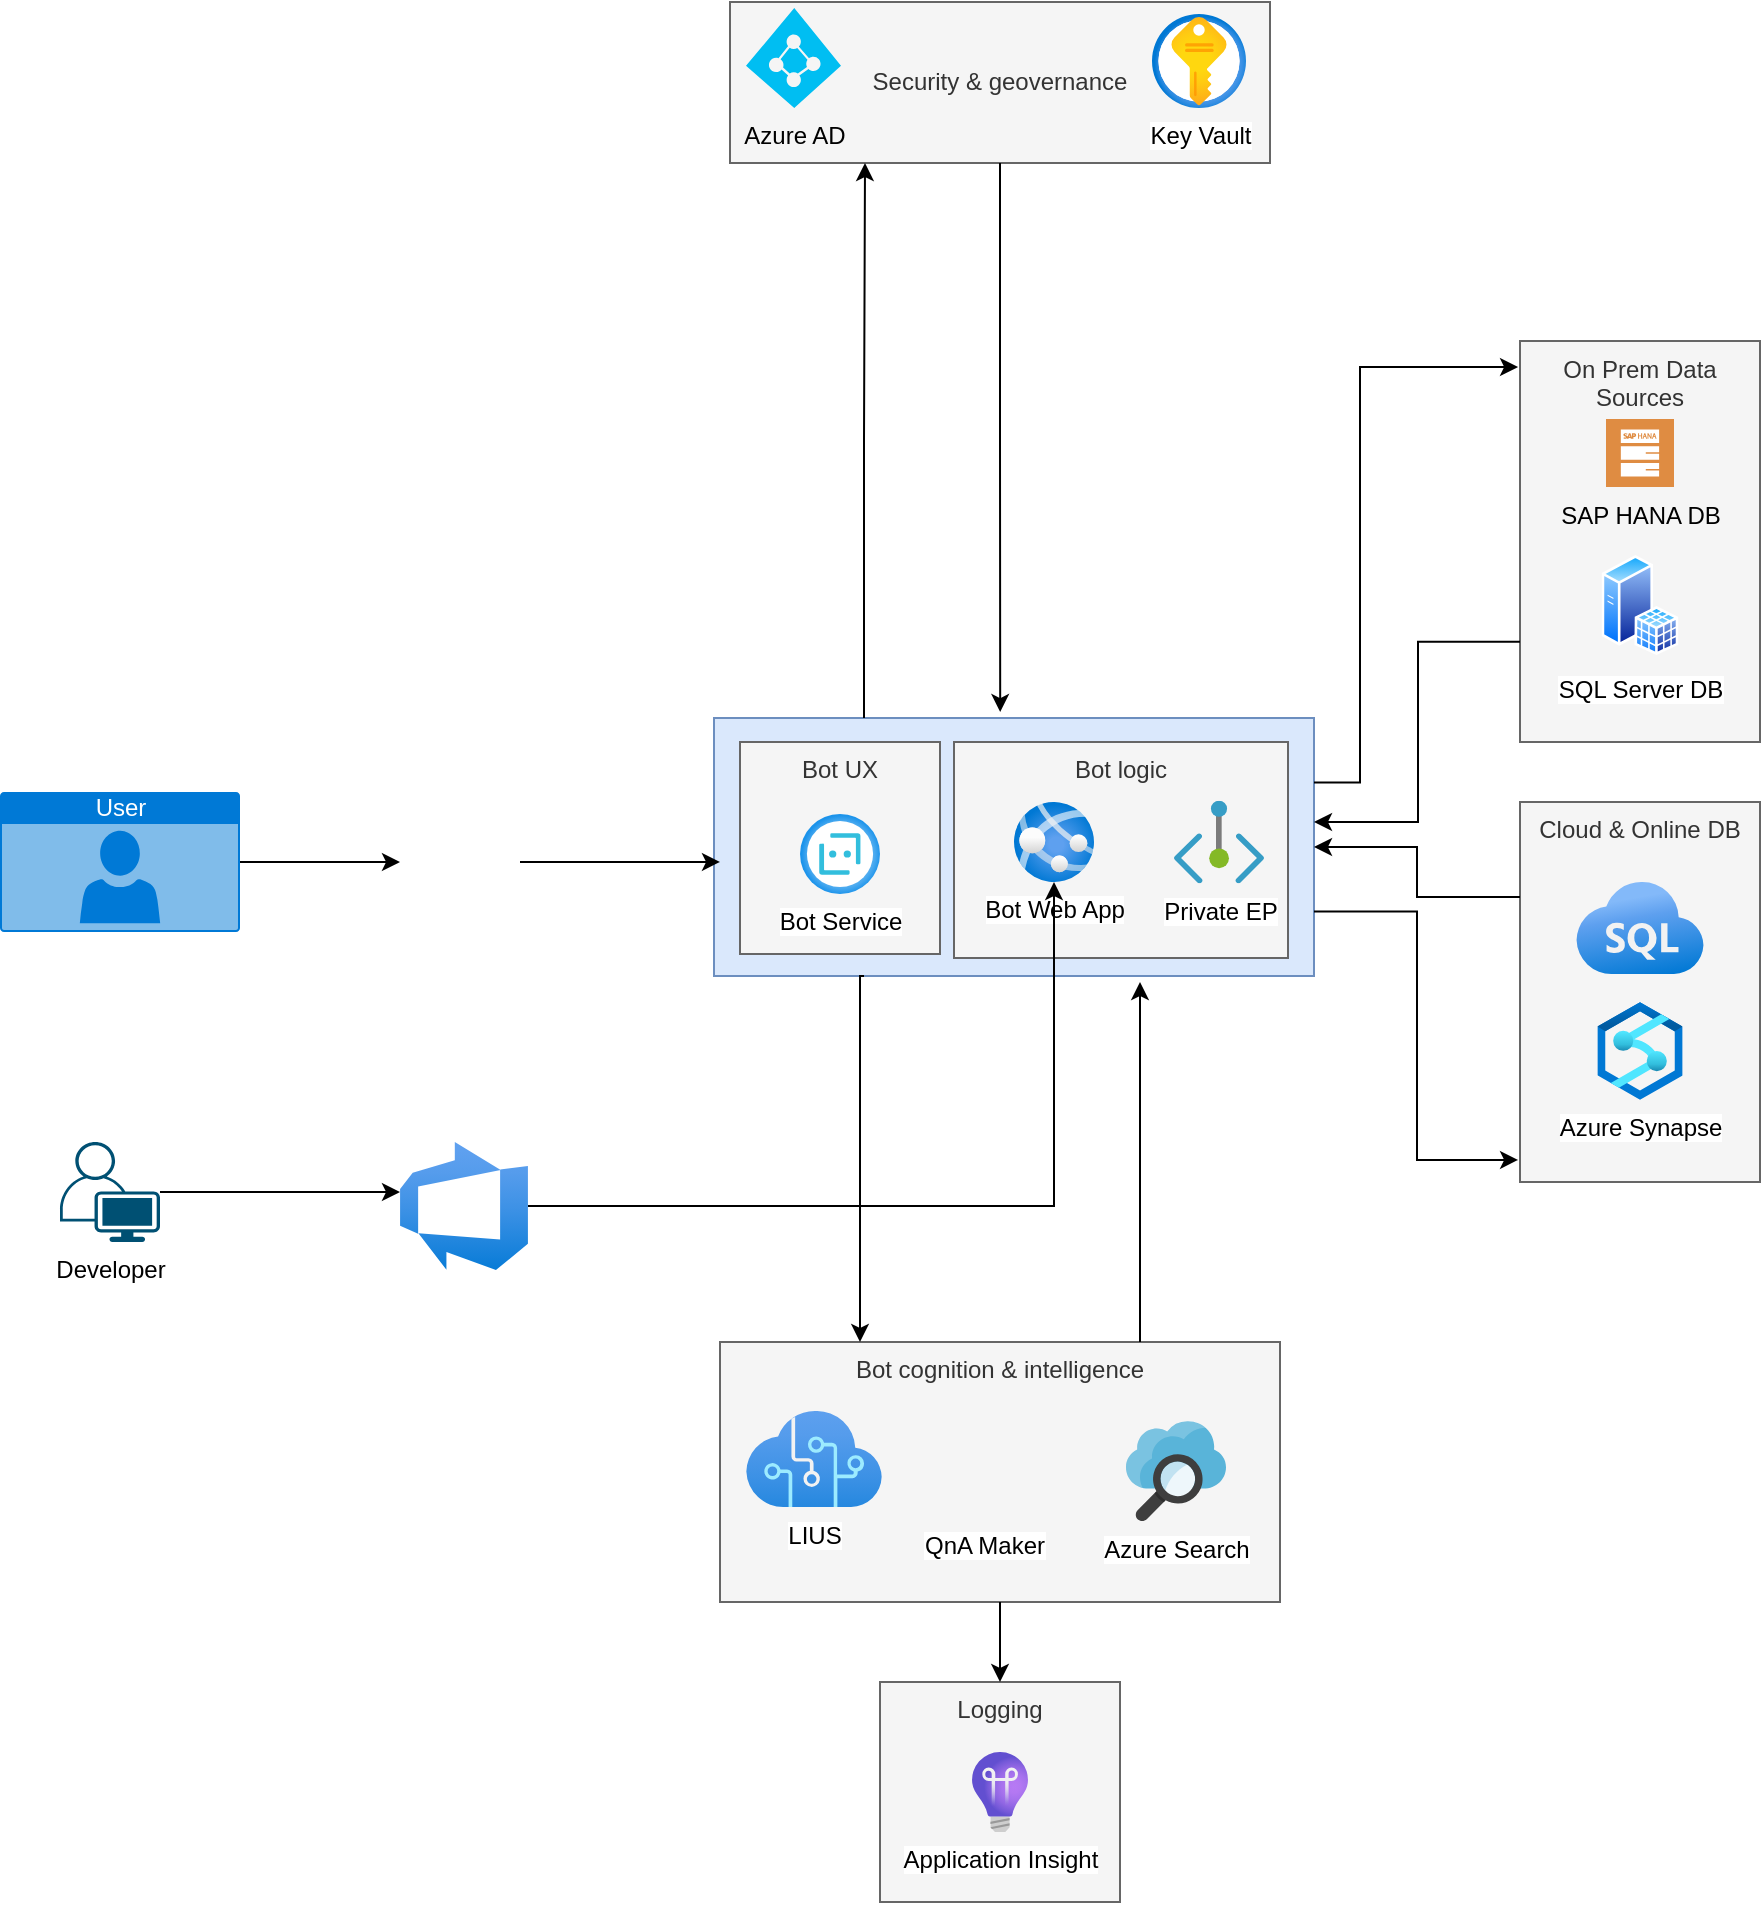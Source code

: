 <mxfile version="14.9.8" type="github">
  <diagram id="VHoYQdjhY6s8SYZpucpT" name="Page-1">
    <mxGraphModel dx="1422" dy="794" grid="1" gridSize="10" guides="1" tooltips="1" connect="1" arrows="1" fold="1" page="1" pageScale="1" pageWidth="850" pageHeight="1100" math="0" shadow="0">
      <root>
        <mxCell id="0" />
        <mxCell id="1" parent="0" />
        <mxCell id="vi5RU4xkZmoM3SFDAaO4-11" style="edgeStyle=orthogonalEdgeStyle;rounded=0;orthogonalLoop=1;jettySize=auto;html=1;" edge="1" parent="1" source="12wSddLCUSlk-l1D3lct-1" target="vi5RU4xkZmoM3SFDAaO4-26">
          <mxGeometry relative="1" as="geometry">
            <mxPoint x="460" y="540" as="targetPoint" />
          </mxGeometry>
        </mxCell>
        <mxCell id="12wSddLCUSlk-l1D3lct-1" value="User" style="html=1;strokeColor=none;fillColor=#0079D6;labelPosition=center;verticalLabelPosition=middle;verticalAlign=top;align=center;fontSize=12;outlineConnect=0;spacingTop=-6;fontColor=#FFFFFF;shape=mxgraph.sitemap.user;" parent="1" vertex="1">
          <mxGeometry x="260" y="505" width="120" height="70" as="geometry" />
        </mxCell>
        <mxCell id="vi5RU4xkZmoM3SFDAaO4-4" value="" style="group" vertex="1" connectable="0" parent="1">
          <mxGeometry x="625" y="110" width="270" height="80.5" as="geometry" />
        </mxCell>
        <mxCell id="12wSddLCUSlk-l1D3lct-5" value="Security &amp;amp; geovernance" style="rounded=0;whiteSpace=wrap;html=1;fillColor=#f5f5f5;strokeColor=#666666;fontColor=#333333;" parent="vi5RU4xkZmoM3SFDAaO4-4" vertex="1">
          <mxGeometry width="270" height="80.5" as="geometry" />
        </mxCell>
        <mxCell id="12wSddLCUSlk-l1D3lct-6" value="Azure AD" style="verticalLabelPosition=bottom;html=1;verticalAlign=top;align=center;strokeColor=none;fillColor=#00BEF2;shape=mxgraph.azure.azure_active_directory;" parent="vi5RU4xkZmoM3SFDAaO4-4" vertex="1">
          <mxGeometry x="8" y="3" width="47.5" height="50" as="geometry" />
        </mxCell>
        <mxCell id="12wSddLCUSlk-l1D3lct-7" value="Key Vault" style="aspect=fixed;html=1;points=[];align=center;image;fontSize=12;image=img/lib/azure2/security/Key_Vaults.svg;" parent="vi5RU4xkZmoM3SFDAaO4-4" vertex="1">
          <mxGeometry x="211" y="6" width="47" height="47" as="geometry" />
        </mxCell>
        <mxCell id="vi5RU4xkZmoM3SFDAaO4-5" value="" style="group" vertex="1" connectable="0" parent="1">
          <mxGeometry x="630" y="480" width="290" height="120" as="geometry" />
        </mxCell>
        <mxCell id="vi5RU4xkZmoM3SFDAaO4-12" value="" style="rounded=0;whiteSpace=wrap;html=1;fillColor=#dae8fc;strokeColor=#6c8ebf;" vertex="1" parent="vi5RU4xkZmoM3SFDAaO4-5">
          <mxGeometry x="-13" y="-12" width="300" height="129" as="geometry" />
        </mxCell>
        <mxCell id="12wSddLCUSlk-l1D3lct-4" value="Bot UX" style="rounded=0;whiteSpace=wrap;html=1;fillColor=#f5f5f5;strokeColor=#666666;fontColor=#333333;verticalAlign=top;" parent="vi5RU4xkZmoM3SFDAaO4-5" vertex="1">
          <mxGeometry width="100" height="106" as="geometry" />
        </mxCell>
        <mxCell id="12wSddLCUSlk-l1D3lct-2" value="Bot Service" style="aspect=fixed;html=1;points=[];align=center;image;fontSize=12;image=img/lib/azure2/ai_machine_learning/Bot_Services.svg;" parent="vi5RU4xkZmoM3SFDAaO4-5" vertex="1">
          <mxGeometry x="30" y="36" width="40" height="40" as="geometry" />
        </mxCell>
        <mxCell id="vi5RU4xkZmoM3SFDAaO4-6" value="" style="group" vertex="1" connectable="0" parent="vi5RU4xkZmoM3SFDAaO4-5">
          <mxGeometry x="107" width="167" height="108" as="geometry" />
        </mxCell>
        <mxCell id="12wSddLCUSlk-l1D3lct-19" value="Bot logic" style="rounded=0;whiteSpace=wrap;html=1;fillColor=#f5f5f5;strokeColor=#666666;fontColor=#333333;verticalAlign=top;" parent="vi5RU4xkZmoM3SFDAaO4-6" vertex="1">
          <mxGeometry width="167" height="108" as="geometry" />
        </mxCell>
        <mxCell id="12wSddLCUSlk-l1D3lct-3" value="Bot Web App" style="aspect=fixed;html=1;points=[];align=center;image;fontSize=12;image=img/lib/azure2/compute/App_Services.svg;" parent="vi5RU4xkZmoM3SFDAaO4-6" vertex="1">
          <mxGeometry x="30" y="30" width="40" height="40" as="geometry" />
        </mxCell>
        <mxCell id="vi5RU4xkZmoM3SFDAaO4-1" value="Private EP" style="aspect=fixed;html=1;points=[];align=center;image;fontSize=12;image=img/lib/azure2/networking/Private_Endpoint.svg;" vertex="1" parent="vi5RU4xkZmoM3SFDAaO4-6">
          <mxGeometry x="110" y="29.37" width="45" height="41.25" as="geometry" />
        </mxCell>
        <mxCell id="vi5RU4xkZmoM3SFDAaO4-7" value="" style="group" vertex="1" connectable="0" parent="1">
          <mxGeometry x="620" y="780" width="280" height="130" as="geometry" />
        </mxCell>
        <mxCell id="12wSddLCUSlk-l1D3lct-10" value="Bot cognition &amp;amp; intelligence" style="rounded=0;whiteSpace=wrap;html=1;fillColor=#f5f5f5;strokeColor=#666666;fontColor=#333333;verticalAlign=top;" parent="vi5RU4xkZmoM3SFDAaO4-7" vertex="1">
          <mxGeometry width="280" height="130" as="geometry" />
        </mxCell>
        <mxCell id="12wSddLCUSlk-l1D3lct-11" value="LIUS" style="aspect=fixed;html=1;points=[];align=center;image;fontSize=12;image=img/lib/azure2/ai_machine_learning/Cognitive_Services.svg;" parent="vi5RU4xkZmoM3SFDAaO4-7" vertex="1">
          <mxGeometry x="13" y="34.5" width="68" height="48" as="geometry" />
        </mxCell>
        <mxCell id="12wSddLCUSlk-l1D3lct-12" value="QnA Maker" style="shape=image;html=1;verticalAlign=top;verticalLabelPosition=bottom;labelBackgroundColor=#ffffff;imageAspect=0;aspect=fixed;image=https://cdn1.iconfinder.com/data/icons/google_jfk_icons_by_carlosjj/128/qna.png" parent="vi5RU4xkZmoM3SFDAaO4-7" vertex="1">
          <mxGeometry x="103" y="29.5" width="58" height="58" as="geometry" />
        </mxCell>
        <mxCell id="12wSddLCUSlk-l1D3lct-13" value="Azure Search" style="aspect=fixed;html=1;points=[];align=center;image;fontSize=12;image=img/lib/mscae/Search.svg;" parent="vi5RU4xkZmoM3SFDAaO4-7" vertex="1">
          <mxGeometry x="203" y="39.5" width="50" height="50" as="geometry" />
        </mxCell>
        <mxCell id="vi5RU4xkZmoM3SFDAaO4-8" value="" style="group" vertex="1" connectable="0" parent="1">
          <mxGeometry x="700" y="950" width="120" height="110" as="geometry" />
        </mxCell>
        <mxCell id="12wSddLCUSlk-l1D3lct-8" value="Logging" style="rounded=0;whiteSpace=wrap;html=1;fillColor=#f5f5f5;strokeColor=#666666;fontColor=#333333;verticalAlign=top;" parent="vi5RU4xkZmoM3SFDAaO4-8" vertex="1">
          <mxGeometry width="120" height="110" as="geometry" />
        </mxCell>
        <mxCell id="12wSddLCUSlk-l1D3lct-9" value="Application Insight" style="aspect=fixed;html=1;points=[];align=center;image;fontSize=12;image=img/lib/azure2/devops/Application_Insights.svg;" parent="vi5RU4xkZmoM3SFDAaO4-8" vertex="1">
          <mxGeometry x="46.03" y="35" width="27.94" height="40" as="geometry" />
        </mxCell>
        <mxCell id="vi5RU4xkZmoM3SFDAaO4-9" value="" style="group" vertex="1" connectable="0" parent="1">
          <mxGeometry x="1020" y="510" width="120" height="190" as="geometry" />
        </mxCell>
        <mxCell id="12wSddLCUSlk-l1D3lct-17" value="Cloud &amp;amp; Online DB" style="rounded=0;whiteSpace=wrap;html=1;fillColor=#f5f5f5;strokeColor=#666666;fontColor=#333333;verticalAlign=top;" parent="vi5RU4xkZmoM3SFDAaO4-9" vertex="1">
          <mxGeometry width="120" height="190" as="geometry" />
        </mxCell>
        <mxCell id="12wSddLCUSlk-l1D3lct-18" value="Azure Synapse" style="aspect=fixed;html=1;points=[];align=center;image;fontSize=12;image=img/lib/azure2/analytics/Azure_Synapse_Analytics.svg;" parent="vi5RU4xkZmoM3SFDAaO4-9" vertex="1">
          <mxGeometry x="38.7" y="100" width="42.61" height="49" as="geometry" />
        </mxCell>
        <mxCell id="vi5RU4xkZmoM3SFDAaO4-3" value="" style="aspect=fixed;html=1;points=[];align=center;image;fontSize=12;image=img/lib/azure2/databases/Azure_SQL.svg;" vertex="1" parent="vi5RU4xkZmoM3SFDAaO4-9">
          <mxGeometry x="28" y="40" width="64" height="46" as="geometry" />
        </mxCell>
        <mxCell id="vi5RU4xkZmoM3SFDAaO4-10" value="" style="group" vertex="1" connectable="0" parent="1">
          <mxGeometry x="1020" y="279.5" width="120" height="200.5" as="geometry" />
        </mxCell>
        <mxCell id="12wSddLCUSlk-l1D3lct-14" value="On Prem Data Sources" style="rounded=0;whiteSpace=wrap;html=1;fillColor=#f5f5f5;strokeColor=#666666;fontColor=#333333;verticalAlign=top;" parent="vi5RU4xkZmoM3SFDAaO4-10" vertex="1">
          <mxGeometry width="120" height="200.5" as="geometry" />
        </mxCell>
        <mxCell id="12wSddLCUSlk-l1D3lct-15" value="SAP HANA DB" style="pointerEvents=1;shadow=0;dashed=0;html=1;strokeColor=none;fillColor=#DF8C42;labelPosition=center;verticalLabelPosition=bottom;verticalAlign=top;align=center;outlineConnect=0;shape=mxgraph.veeam2.sap_hana_db;" parent="vi5RU4xkZmoM3SFDAaO4-10" vertex="1">
          <mxGeometry x="43" y="39" width="34" height="34" as="geometry" />
        </mxCell>
        <mxCell id="12wSddLCUSlk-l1D3lct-16" value="SQL Server DB" style="aspect=fixed;perimeter=ellipsePerimeter;html=1;align=center;shadow=0;dashed=0;spacingTop=3;image;image=img/lib/active_directory/sql_server.svg;" parent="vi5RU4xkZmoM3SFDAaO4-10" vertex="1">
          <mxGeometry x="40.75" y="107" width="38.5" height="50" as="geometry" />
        </mxCell>
        <mxCell id="vi5RU4xkZmoM3SFDAaO4-15" style="edgeStyle=orthogonalEdgeStyle;rounded=0;orthogonalLoop=1;jettySize=auto;html=1;exitX=0.25;exitY=1;exitDx=0;exitDy=0;entryX=0.25;entryY=0;entryDx=0;entryDy=0;" edge="1" parent="1" source="vi5RU4xkZmoM3SFDAaO4-12" target="12wSddLCUSlk-l1D3lct-10">
          <mxGeometry relative="1" as="geometry">
            <Array as="points">
              <mxPoint x="690" y="597" />
            </Array>
          </mxGeometry>
        </mxCell>
        <mxCell id="vi5RU4xkZmoM3SFDAaO4-16" style="edgeStyle=orthogonalEdgeStyle;rounded=0;orthogonalLoop=1;jettySize=auto;html=1;exitX=0.75;exitY=0;exitDx=0;exitDy=0;" edge="1" parent="1" source="12wSddLCUSlk-l1D3lct-10">
          <mxGeometry relative="1" as="geometry">
            <mxPoint x="830" y="576" as="sourcePoint" />
            <mxPoint x="830" y="600" as="targetPoint" />
            <Array as="points" />
          </mxGeometry>
        </mxCell>
        <mxCell id="vi5RU4xkZmoM3SFDAaO4-20" style="edgeStyle=orthogonalEdgeStyle;rounded=0;orthogonalLoop=1;jettySize=auto;html=1;exitX=1;exitY=0.75;exitDx=0;exitDy=0;entryX=-0.008;entryY=0.942;entryDx=0;entryDy=0;entryPerimeter=0;" edge="1" parent="1" source="vi5RU4xkZmoM3SFDAaO4-12" target="12wSddLCUSlk-l1D3lct-17">
          <mxGeometry relative="1" as="geometry">
            <mxPoint x="980" y="690" as="targetPoint" />
          </mxGeometry>
        </mxCell>
        <mxCell id="vi5RU4xkZmoM3SFDAaO4-22" style="edgeStyle=orthogonalEdgeStyle;rounded=0;orthogonalLoop=1;jettySize=auto;html=1;exitX=0;exitY=0.25;exitDx=0;exitDy=0;" edge="1" parent="1" source="12wSddLCUSlk-l1D3lct-17" target="vi5RU4xkZmoM3SFDAaO4-12">
          <mxGeometry relative="1" as="geometry" />
        </mxCell>
        <mxCell id="vi5RU4xkZmoM3SFDAaO4-23" style="edgeStyle=orthogonalEdgeStyle;rounded=0;orthogonalLoop=1;jettySize=auto;html=1;exitX=1;exitY=0.25;exitDx=0;exitDy=0;entryX=-0.008;entryY=0.065;entryDx=0;entryDy=0;entryPerimeter=0;" edge="1" parent="1" source="vi5RU4xkZmoM3SFDAaO4-12" target="12wSddLCUSlk-l1D3lct-14">
          <mxGeometry relative="1" as="geometry">
            <Array as="points">
              <mxPoint x="940" y="500" />
              <mxPoint x="940" y="293" />
            </Array>
          </mxGeometry>
        </mxCell>
        <mxCell id="vi5RU4xkZmoM3SFDAaO4-24" style="edgeStyle=orthogonalEdgeStyle;rounded=0;orthogonalLoop=1;jettySize=auto;html=1;exitX=0;exitY=0.75;exitDx=0;exitDy=0;" edge="1" parent="1" source="12wSddLCUSlk-l1D3lct-14" target="vi5RU4xkZmoM3SFDAaO4-12">
          <mxGeometry relative="1" as="geometry">
            <mxPoint x="960" y="520" as="targetPoint" />
            <Array as="points">
              <mxPoint x="969" y="430" />
              <mxPoint x="969" y="520" />
            </Array>
          </mxGeometry>
        </mxCell>
        <mxCell id="vi5RU4xkZmoM3SFDAaO4-25" style="edgeStyle=orthogonalEdgeStyle;rounded=0;orthogonalLoop=1;jettySize=auto;html=1;" edge="1" parent="1" source="12wSddLCUSlk-l1D3lct-10" target="12wSddLCUSlk-l1D3lct-8">
          <mxGeometry relative="1" as="geometry" />
        </mxCell>
        <mxCell id="vi5RU4xkZmoM3SFDAaO4-27" style="edgeStyle=orthogonalEdgeStyle;rounded=0;orthogonalLoop=1;jettySize=auto;html=1;entryX=0.01;entryY=0.558;entryDx=0;entryDy=0;entryPerimeter=0;" edge="1" parent="1" source="vi5RU4xkZmoM3SFDAaO4-26" target="vi5RU4xkZmoM3SFDAaO4-12">
          <mxGeometry relative="1" as="geometry" />
        </mxCell>
        <mxCell id="vi5RU4xkZmoM3SFDAaO4-26" value="" style="shape=image;html=1;verticalAlign=top;verticalLabelPosition=bottom;labelBackgroundColor=#ffffff;imageAspect=0;aspect=fixed;image=https://cdn3.iconfinder.com/data/icons/social-network-flat-3/100/Microsoft_Team-128.png" vertex="1" parent="1">
          <mxGeometry x="460" y="510" width="60" height="60" as="geometry" />
        </mxCell>
        <mxCell id="vi5RU4xkZmoM3SFDAaO4-28" style="edgeStyle=orthogonalEdgeStyle;rounded=0;orthogonalLoop=1;jettySize=auto;html=1;exitX=0.25;exitY=0;exitDx=0;exitDy=0;entryX=0.25;entryY=1;entryDx=0;entryDy=0;" edge="1" parent="1" source="vi5RU4xkZmoM3SFDAaO4-12" target="12wSddLCUSlk-l1D3lct-5">
          <mxGeometry relative="1" as="geometry" />
        </mxCell>
        <mxCell id="vi5RU4xkZmoM3SFDAaO4-30" style="edgeStyle=orthogonalEdgeStyle;rounded=0;orthogonalLoop=1;jettySize=auto;html=1;entryX=0.477;entryY=-0.023;entryDx=0;entryDy=0;entryPerimeter=0;" edge="1" parent="1" source="12wSddLCUSlk-l1D3lct-5" target="vi5RU4xkZmoM3SFDAaO4-12">
          <mxGeometry relative="1" as="geometry" />
        </mxCell>
        <mxCell id="vi5RU4xkZmoM3SFDAaO4-35" style="edgeStyle=orthogonalEdgeStyle;rounded=0;orthogonalLoop=1;jettySize=auto;html=1;" edge="1" parent="1" source="vi5RU4xkZmoM3SFDAaO4-31" target="12wSddLCUSlk-l1D3lct-3">
          <mxGeometry relative="1" as="geometry" />
        </mxCell>
        <mxCell id="vi5RU4xkZmoM3SFDAaO4-31" value="" style="aspect=fixed;html=1;points=[];align=center;image;fontSize=12;image=img/lib/azure2/devops/Azure_DevOps.svg;" vertex="1" parent="1">
          <mxGeometry x="460" y="680" width="64" height="64" as="geometry" />
        </mxCell>
        <mxCell id="vi5RU4xkZmoM3SFDAaO4-33" style="edgeStyle=orthogonalEdgeStyle;rounded=0;orthogonalLoop=1;jettySize=auto;html=1;entryX=0;entryY=0.391;entryDx=0;entryDy=0;entryPerimeter=0;" edge="1" parent="1" source="vi5RU4xkZmoM3SFDAaO4-32" target="vi5RU4xkZmoM3SFDAaO4-31">
          <mxGeometry relative="1" as="geometry" />
        </mxCell>
        <mxCell id="vi5RU4xkZmoM3SFDAaO4-32" value="Developer" style="points=[[0.35,0,0],[0.98,0.51,0],[1,0.71,0],[0.67,1,0],[0,0.795,0],[0,0.65,0]];verticalLabelPosition=bottom;html=1;verticalAlign=top;aspect=fixed;align=center;pointerEvents=1;shape=mxgraph.cisco19.user;fillColor=#005073;strokeColor=none;" vertex="1" parent="1">
          <mxGeometry x="290" y="680" width="50" height="50" as="geometry" />
        </mxCell>
      </root>
    </mxGraphModel>
  </diagram>
</mxfile>
